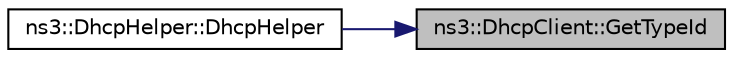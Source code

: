 digraph "ns3::DhcpClient::GetTypeId"
{
 // LATEX_PDF_SIZE
  edge [fontname="Helvetica",fontsize="10",labelfontname="Helvetica",labelfontsize="10"];
  node [fontname="Helvetica",fontsize="10",shape=record];
  rankdir="RL";
  Node1 [label="ns3::DhcpClient::GetTypeId",height=0.2,width=0.4,color="black", fillcolor="grey75", style="filled", fontcolor="black",tooltip="Get the type ID."];
  Node1 -> Node2 [dir="back",color="midnightblue",fontsize="10",style="solid",fontname="Helvetica"];
  Node2 [label="ns3::DhcpHelper::DhcpHelper",height=0.2,width=0.4,color="black", fillcolor="white", style="filled",URL="$classns3_1_1_dhcp_helper.html#a089805f0b32dc319f73cd549cf6d7f9f",tooltip=" "];
}
